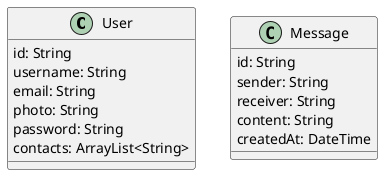 @startuml
'https://plantuml.com/class-diagram

class User {
id: String
username: String
email: String
photo: String
password: String
contacts: ArrayList<String>
}

class Message {
id: String
sender: String
receiver: String
content: String
createdAt: DateTime
}

@enduml